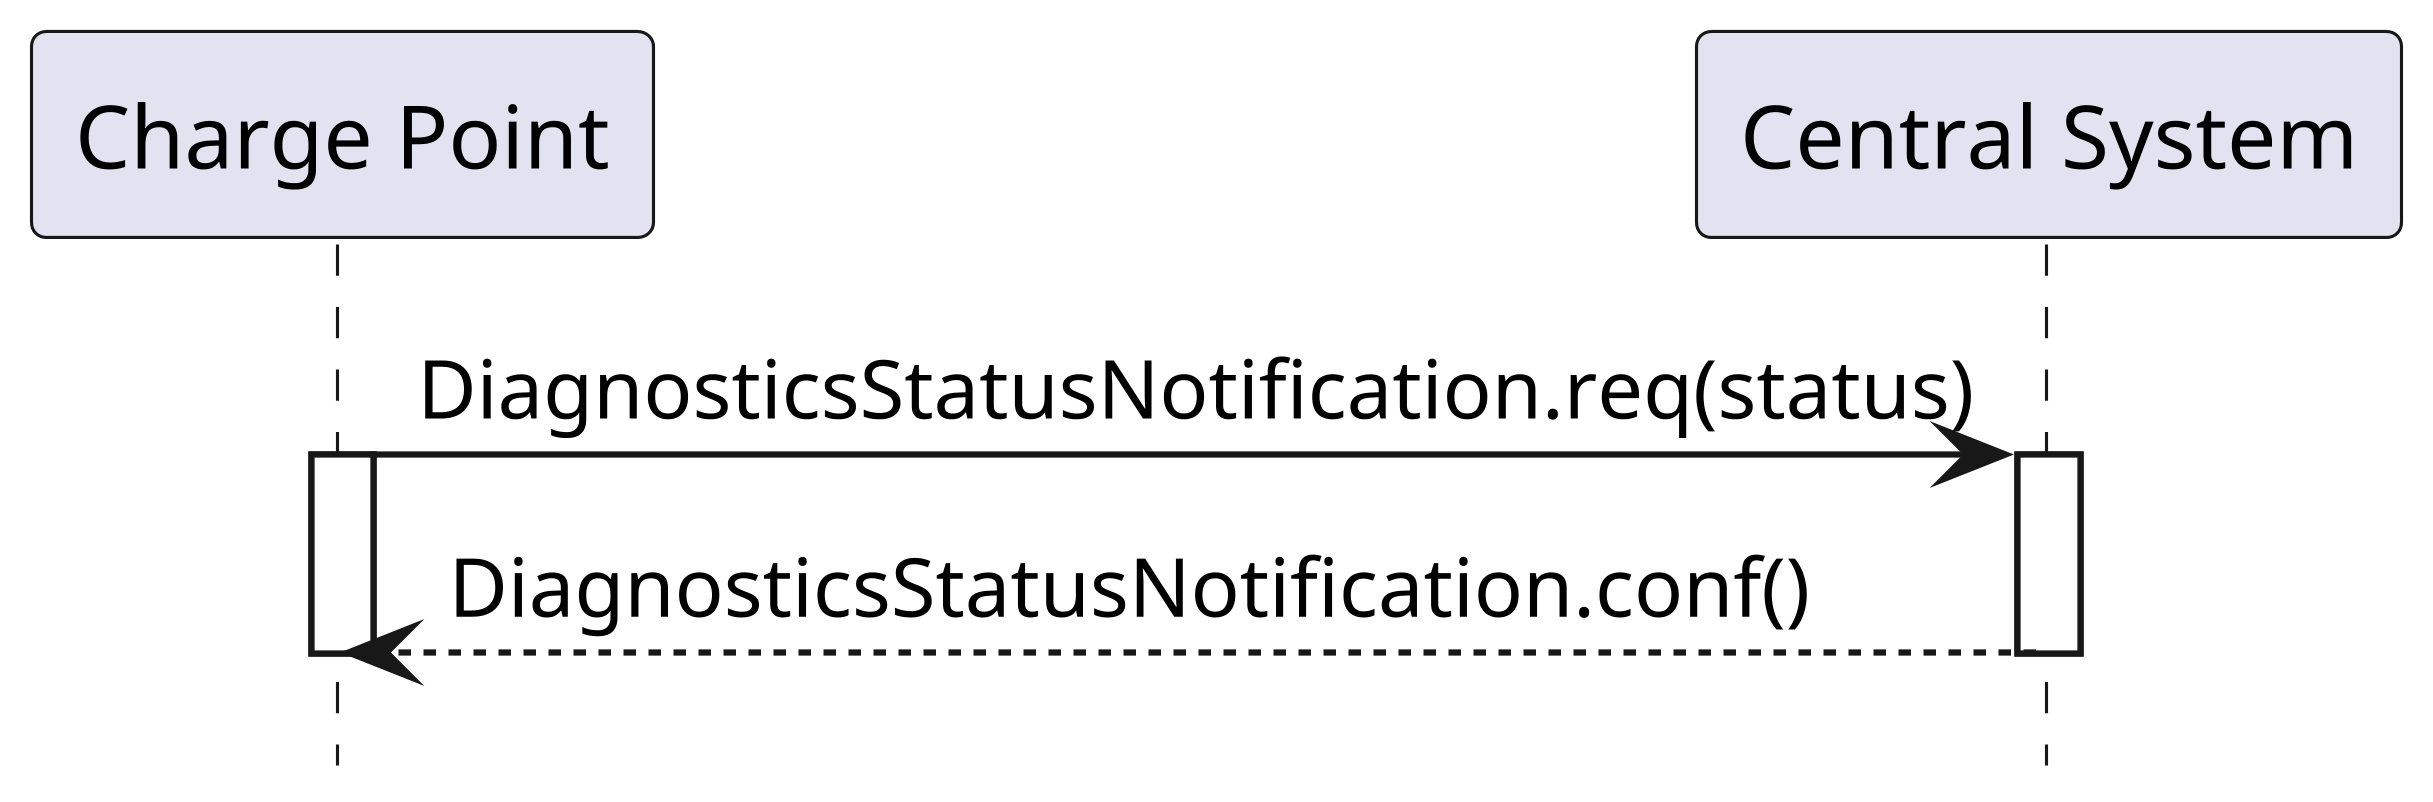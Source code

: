 @startuml
skinparam dpi 600
hide footbox

participant "Charge Point" as CP
participant "Central System" as CS

CP -> CS: DiagnosticsStatusNotification.req(status)
activate CP
activate CS
CS --> CP: DiagnosticsStatusNotification.conf()

deactivate CS
deactivate CP
@enduml
